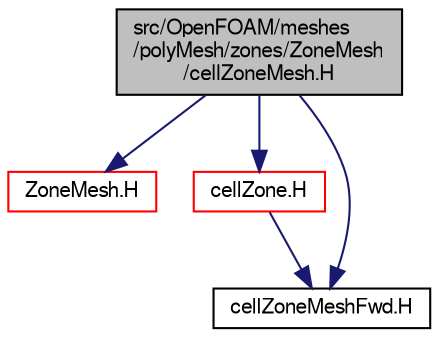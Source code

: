 digraph "src/OpenFOAM/meshes/polyMesh/zones/ZoneMesh/cellZoneMesh.H"
{
  bgcolor="transparent";
  edge [fontname="FreeSans",fontsize="10",labelfontname="FreeSans",labelfontsize="10"];
  node [fontname="FreeSans",fontsize="10",shape=record];
  Node0 [label="src/OpenFOAM/meshes\l/polyMesh/zones/ZoneMesh\l/cellZoneMesh.H",height=0.2,width=0.4,color="black", fillcolor="grey75", style="filled", fontcolor="black"];
  Node0 -> Node1 [color="midnightblue",fontsize="10",style="solid",fontname="FreeSans"];
  Node1 [label="ZoneMesh.H",height=0.2,width=0.4,color="red",URL="$a11840.html"];
  Node0 -> Node125 [color="midnightblue",fontsize="10",style="solid",fontname="FreeSans"];
  Node125 [label="cellZone.H",height=0.2,width=0.4,color="red",URL="$a11777.html"];
  Node125 -> Node141 [color="midnightblue",fontsize="10",style="solid",fontname="FreeSans"];
  Node141 [label="cellZoneMeshFwd.H",height=0.2,width=0.4,color="black",URL="$a11822.html"];
  Node0 -> Node141 [color="midnightblue",fontsize="10",style="solid",fontname="FreeSans"];
}
